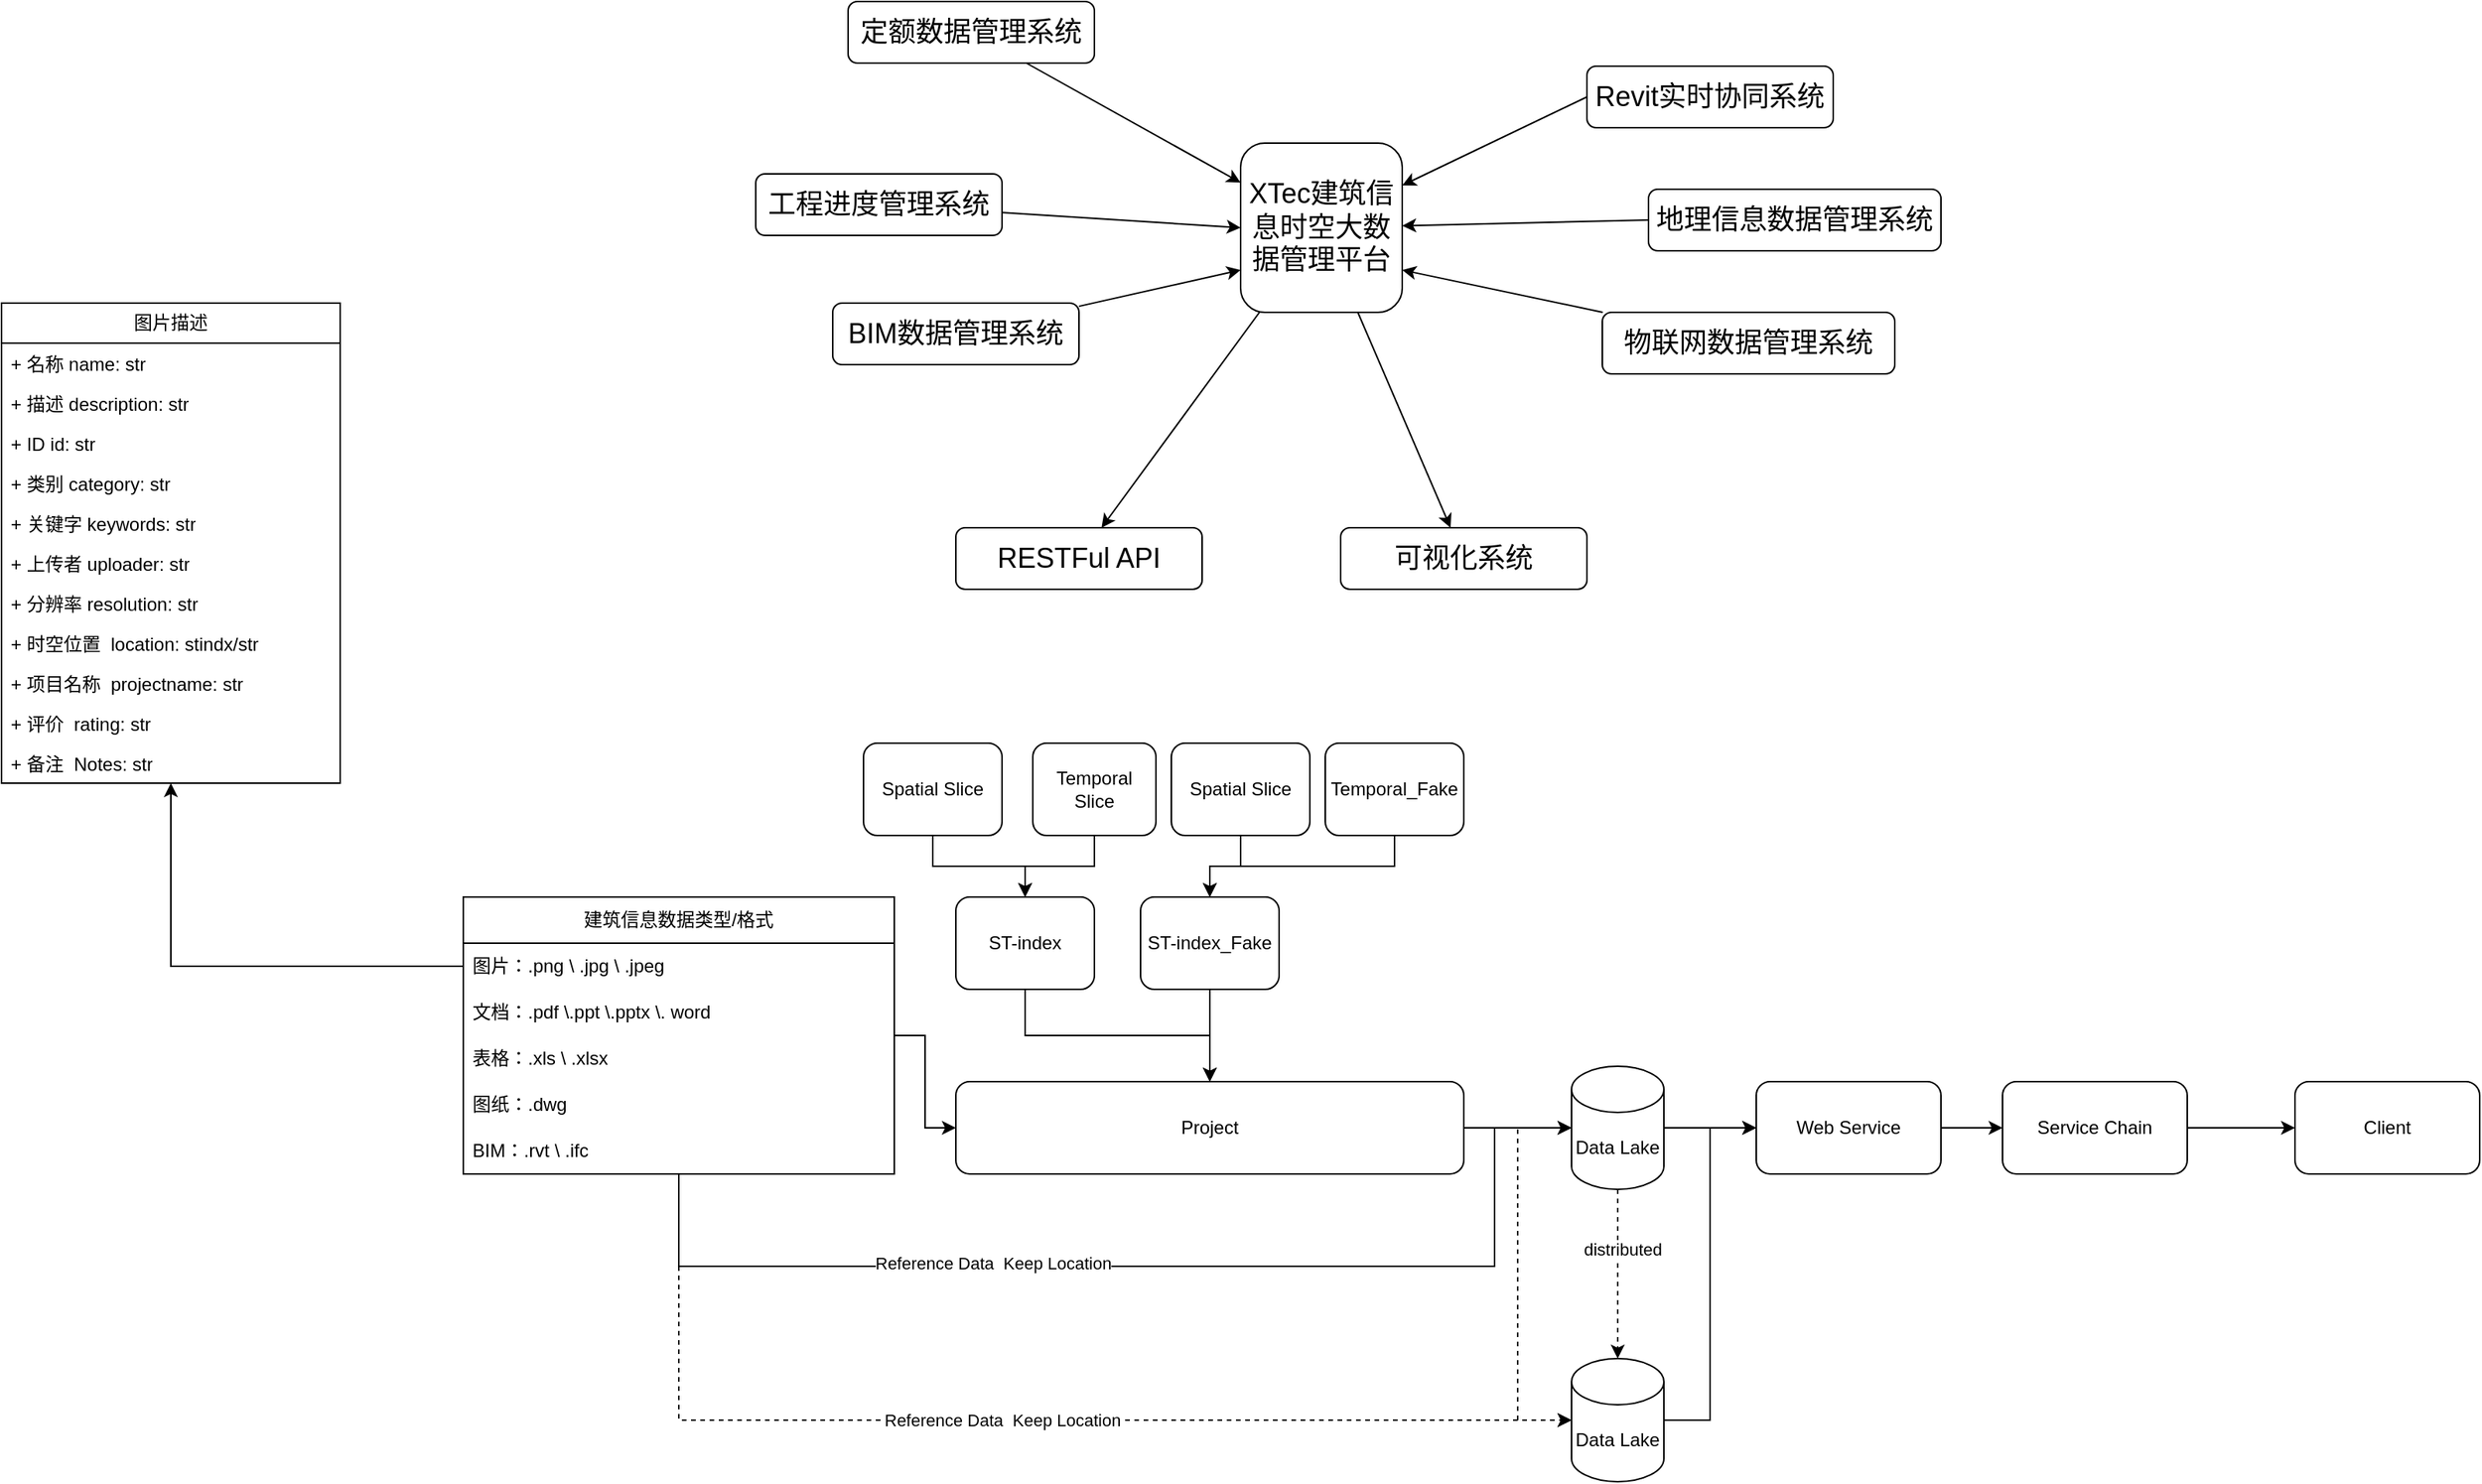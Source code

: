 <mxfile version="26.0.5">
  <diagram id="kzi67lXi-NrXoAS8o9gu" name="第 1 页">
    <mxGraphModel dx="2364" dy="628" grid="1" gridSize="10" guides="1" tooltips="1" connect="1" arrows="1" fold="1" page="1" pageScale="1" pageWidth="1169" pageHeight="827" math="0" shadow="0">
      <root>
        <mxCell id="0" />
        <mxCell id="1" parent="0" />
        <mxCell id="nltCtTxTrXQfKwKJxCPT-16" style="rounded=0;orthogonalLoop=1;jettySize=auto;html=1;" parent="1" source="nltCtTxTrXQfKwKJxCPT-1" target="nltCtTxTrXQfKwKJxCPT-15" edge="1">
          <mxGeometry relative="1" as="geometry" />
        </mxCell>
        <mxCell id="nltCtTxTrXQfKwKJxCPT-20" style="rounded=0;orthogonalLoop=1;jettySize=auto;html=1;" parent="1" source="nltCtTxTrXQfKwKJxCPT-1" target="nltCtTxTrXQfKwKJxCPT-19" edge="1">
          <mxGeometry relative="1" as="geometry" />
        </mxCell>
        <mxCell id="nltCtTxTrXQfKwKJxCPT-1" value="&lt;font style=&quot;font-size: 18px;&quot;&gt;XTec建筑信息时空大数据管理平台&lt;/font&gt;" style="rounded=1;whiteSpace=wrap;html=1;" parent="1" vertex="1">
          <mxGeometry x="585" y="310" width="105" height="110" as="geometry" />
        </mxCell>
        <mxCell id="nltCtTxTrXQfKwKJxCPT-3" style="rounded=0;orthogonalLoop=1;jettySize=auto;html=1;exitX=0;exitY=0.5;exitDx=0;exitDy=0;entryX=1;entryY=0.25;entryDx=0;entryDy=0;" parent="1" source="nltCtTxTrXQfKwKJxCPT-2" target="nltCtTxTrXQfKwKJxCPT-1" edge="1">
          <mxGeometry relative="1" as="geometry" />
        </mxCell>
        <mxCell id="nltCtTxTrXQfKwKJxCPT-2" value="&lt;div style=&quot;font-size: 18px;&quot;&gt;&lt;font style=&quot;font-size: 18px;&quot;&gt;Revit实时协同系统&lt;/font&gt;&lt;/div&gt;" style="rounded=1;whiteSpace=wrap;html=1;" parent="1" vertex="1">
          <mxGeometry x="810" y="260" width="160" height="40" as="geometry" />
        </mxCell>
        <mxCell id="nltCtTxTrXQfKwKJxCPT-5" style="rounded=0;orthogonalLoop=1;jettySize=auto;html=1;" parent="1" source="nltCtTxTrXQfKwKJxCPT-4" target="nltCtTxTrXQfKwKJxCPT-1" edge="1">
          <mxGeometry relative="1" as="geometry">
            <mxPoint x="560" y="340" as="targetPoint" />
          </mxGeometry>
        </mxCell>
        <mxCell id="nltCtTxTrXQfKwKJxCPT-4" value="&lt;div style=&quot;font-size: 18px;&quot;&gt;定额数据管理系统&lt;/div&gt;" style="rounded=1;whiteSpace=wrap;html=1;" parent="1" vertex="1">
          <mxGeometry x="330" y="218" width="160" height="40" as="geometry" />
        </mxCell>
        <mxCell id="nltCtTxTrXQfKwKJxCPT-7" style="rounded=0;orthogonalLoop=1;jettySize=auto;html=1;entryX=0;entryY=0.5;entryDx=0;entryDy=0;" parent="1" source="nltCtTxTrXQfKwKJxCPT-6" target="nltCtTxTrXQfKwKJxCPT-1" edge="1">
          <mxGeometry relative="1" as="geometry" />
        </mxCell>
        <mxCell id="nltCtTxTrXQfKwKJxCPT-6" value="&lt;font style=&quot;font-size: 18px;&quot;&gt;工程进度管理系统&lt;/font&gt;" style="rounded=1;whiteSpace=wrap;html=1;" parent="1" vertex="1">
          <mxGeometry x="270" y="330" width="160" height="40" as="geometry" />
        </mxCell>
        <mxCell id="nltCtTxTrXQfKwKJxCPT-13" style="rounded=0;orthogonalLoop=1;jettySize=auto;html=1;entryX=0;entryY=0.75;entryDx=0;entryDy=0;" parent="1" source="nltCtTxTrXQfKwKJxCPT-8" target="nltCtTxTrXQfKwKJxCPT-1" edge="1">
          <mxGeometry relative="1" as="geometry" />
        </mxCell>
        <mxCell id="nltCtTxTrXQfKwKJxCPT-8" value="&lt;font style=&quot;font-size: 18px;&quot;&gt;BIM数据管理系统&lt;/font&gt;" style="rounded=1;whiteSpace=wrap;html=1;" parent="1" vertex="1">
          <mxGeometry x="320" y="414" width="160" height="40" as="geometry" />
        </mxCell>
        <mxCell id="nltCtTxTrXQfKwKJxCPT-12" style="rounded=0;orthogonalLoop=1;jettySize=auto;html=1;exitX=0;exitY=0.5;exitDx=0;exitDy=0;" parent="1" source="nltCtTxTrXQfKwKJxCPT-11" target="nltCtTxTrXQfKwKJxCPT-1" edge="1">
          <mxGeometry relative="1" as="geometry" />
        </mxCell>
        <mxCell id="nltCtTxTrXQfKwKJxCPT-11" value="&lt;font style=&quot;font-size: 18px;&quot;&gt;地理信息数据管理系统&lt;/font&gt;" style="rounded=1;whiteSpace=wrap;html=1;" parent="1" vertex="1">
          <mxGeometry x="850" y="340" width="190" height="40" as="geometry" />
        </mxCell>
        <mxCell id="nltCtTxTrXQfKwKJxCPT-15" value="&lt;font style=&quot;font-size: 18px;&quot;&gt;RESTFul API&lt;/font&gt;" style="rounded=1;whiteSpace=wrap;html=1;" parent="1" vertex="1">
          <mxGeometry x="400" y="560" width="160" height="40" as="geometry" />
        </mxCell>
        <mxCell id="nltCtTxTrXQfKwKJxCPT-18" style="rounded=0;orthogonalLoop=1;jettySize=auto;html=1;entryX=1;entryY=0.75;entryDx=0;entryDy=0;" parent="1" source="nltCtTxTrXQfKwKJxCPT-17" target="nltCtTxTrXQfKwKJxCPT-1" edge="1">
          <mxGeometry relative="1" as="geometry" />
        </mxCell>
        <mxCell id="nltCtTxTrXQfKwKJxCPT-17" value="&lt;font style=&quot;font-size: 18px;&quot;&gt;物联网数据管理系统&lt;/font&gt;" style="rounded=1;whiteSpace=wrap;html=1;" parent="1" vertex="1">
          <mxGeometry x="820" y="420" width="190" height="40" as="geometry" />
        </mxCell>
        <mxCell id="nltCtTxTrXQfKwKJxCPT-19" value="&lt;font style=&quot;font-size: 18px;&quot;&gt;可视化系统&lt;/font&gt;" style="rounded=1;whiteSpace=wrap;html=1;" parent="1" vertex="1">
          <mxGeometry x="650" y="560" width="160" height="40" as="geometry" />
        </mxCell>
        <mxCell id="k4bysfWG0cwB1rlPcwAL-10" style="edgeStyle=orthogonalEdgeStyle;rounded=0;orthogonalLoop=1;jettySize=auto;html=1;" edge="1" parent="1" source="k4bysfWG0cwB1rlPcwAL-3" target="k4bysfWG0cwB1rlPcwAL-9">
          <mxGeometry relative="1" as="geometry" />
        </mxCell>
        <mxCell id="k4bysfWG0cwB1rlPcwAL-27" style="edgeStyle=orthogonalEdgeStyle;rounded=0;orthogonalLoop=1;jettySize=auto;html=1;entryX=0;entryY=0.5;entryDx=0;entryDy=0;entryPerimeter=0;" edge="1" parent="1" source="k4bysfWG0cwB1rlPcwAL-3" target="k4bysfWG0cwB1rlPcwAL-24">
          <mxGeometry relative="1" as="geometry">
            <mxPoint x="850" y="1230" as="targetPoint" />
            <Array as="points">
              <mxPoint x="220" y="1040" />
              <mxPoint x="750" y="1040" />
              <mxPoint x="750" y="950" />
            </Array>
          </mxGeometry>
        </mxCell>
        <mxCell id="k4bysfWG0cwB1rlPcwAL-28" value="&lt;div&gt;Reference Data&amp;nbsp; Keep Location&lt;/div&gt;" style="edgeLabel;html=1;align=center;verticalAlign=middle;resizable=0;points=[];" vertex="1" connectable="0" parent="k4bysfWG0cwB1rlPcwAL-27">
          <mxGeometry x="-0.278" y="2" relative="1" as="geometry">
            <mxPoint as="offset" />
          </mxGeometry>
        </mxCell>
        <mxCell id="k4bysfWG0cwB1rlPcwAL-42" style="edgeStyle=orthogonalEdgeStyle;rounded=0;orthogonalLoop=1;jettySize=auto;html=1;entryX=0;entryY=0.5;entryDx=0;entryDy=0;entryPerimeter=0;dashed=1;" edge="1" parent="1" source="k4bysfWG0cwB1rlPcwAL-3" target="k4bysfWG0cwB1rlPcwAL-37">
          <mxGeometry relative="1" as="geometry">
            <mxPoint x="690" y="1150" as="targetPoint" />
            <Array as="points">
              <mxPoint x="220" y="1140" />
            </Array>
          </mxGeometry>
        </mxCell>
        <mxCell id="k4bysfWG0cwB1rlPcwAL-3" value="建筑信息数据类型/格式" style="swimlane;fontStyle=0;childLayout=stackLayout;horizontal=1;startSize=30;horizontalStack=0;resizeParent=1;resizeParentMax=0;resizeLast=0;collapsible=1;marginBottom=0;whiteSpace=wrap;html=1;" vertex="1" parent="1">
          <mxGeometry x="80" y="800" width="280" height="180" as="geometry" />
        </mxCell>
        <mxCell id="k4bysfWG0cwB1rlPcwAL-4" value="图片：.png \ .jpg \ .jpeg" style="text;strokeColor=none;fillColor=none;align=left;verticalAlign=middle;spacingLeft=4;spacingRight=4;overflow=hidden;points=[[0,0.5],[1,0.5]];portConstraint=eastwest;rotatable=0;whiteSpace=wrap;html=1;" vertex="1" parent="k4bysfWG0cwB1rlPcwAL-3">
          <mxGeometry y="30" width="280" height="30" as="geometry" />
        </mxCell>
        <mxCell id="k4bysfWG0cwB1rlPcwAL-5" value="&lt;div&gt;文档：.pdf \.ppt \.pptx \. word&lt;/div&gt;" style="text;strokeColor=none;fillColor=none;align=left;verticalAlign=middle;spacingLeft=4;spacingRight=4;overflow=hidden;points=[[0,0.5],[1,0.5]];portConstraint=eastwest;rotatable=0;whiteSpace=wrap;html=1;" vertex="1" parent="k4bysfWG0cwB1rlPcwAL-3">
          <mxGeometry y="60" width="280" height="30" as="geometry" />
        </mxCell>
        <mxCell id="k4bysfWG0cwB1rlPcwAL-6" value="表格：.xls \ .xlsx" style="text;strokeColor=none;fillColor=none;align=left;verticalAlign=middle;spacingLeft=4;spacingRight=4;overflow=hidden;points=[[0,0.5],[1,0.5]];portConstraint=eastwest;rotatable=0;whiteSpace=wrap;html=1;" vertex="1" parent="k4bysfWG0cwB1rlPcwAL-3">
          <mxGeometry y="90" width="280" height="30" as="geometry" />
        </mxCell>
        <mxCell id="k4bysfWG0cwB1rlPcwAL-8" value="图纸：.dwg" style="text;strokeColor=none;fillColor=none;align=left;verticalAlign=middle;spacingLeft=4;spacingRight=4;overflow=hidden;points=[[0,0.5],[1,0.5]];portConstraint=eastwest;rotatable=0;whiteSpace=wrap;html=1;" vertex="1" parent="k4bysfWG0cwB1rlPcwAL-3">
          <mxGeometry y="120" width="280" height="30" as="geometry" />
        </mxCell>
        <mxCell id="k4bysfWG0cwB1rlPcwAL-7" value="BIM：.rvt \ .ifc" style="text;strokeColor=none;fillColor=none;align=left;verticalAlign=middle;spacingLeft=4;spacingRight=4;overflow=hidden;points=[[0,0.5],[1,0.5]];portConstraint=eastwest;rotatable=0;whiteSpace=wrap;html=1;" vertex="1" parent="k4bysfWG0cwB1rlPcwAL-3">
          <mxGeometry y="150" width="280" height="30" as="geometry" />
        </mxCell>
        <mxCell id="k4bysfWG0cwB1rlPcwAL-25" style="edgeStyle=orthogonalEdgeStyle;rounded=0;orthogonalLoop=1;jettySize=auto;html=1;" edge="1" parent="1" source="k4bysfWG0cwB1rlPcwAL-9" target="k4bysfWG0cwB1rlPcwAL-24">
          <mxGeometry relative="1" as="geometry" />
        </mxCell>
        <mxCell id="k4bysfWG0cwB1rlPcwAL-9" value="Project" style="rounded=1;whiteSpace=wrap;html=1;" vertex="1" parent="1">
          <mxGeometry x="400" y="920" width="330" height="60" as="geometry" />
        </mxCell>
        <mxCell id="k4bysfWG0cwB1rlPcwAL-12" value="" style="edgeStyle=orthogonalEdgeStyle;rounded=0;orthogonalLoop=1;jettySize=auto;html=1;" edge="1" parent="1" source="k4bysfWG0cwB1rlPcwAL-11" target="k4bysfWG0cwB1rlPcwAL-9">
          <mxGeometry relative="1" as="geometry" />
        </mxCell>
        <mxCell id="k4bysfWG0cwB1rlPcwAL-11" value="ST-index" style="rounded=1;whiteSpace=wrap;html=1;" vertex="1" parent="1">
          <mxGeometry x="400" y="800" width="90" height="60" as="geometry" />
        </mxCell>
        <mxCell id="k4bysfWG0cwB1rlPcwAL-14" style="edgeStyle=orthogonalEdgeStyle;rounded=0;orthogonalLoop=1;jettySize=auto;html=1;" edge="1" parent="1" source="k4bysfWG0cwB1rlPcwAL-13" target="k4bysfWG0cwB1rlPcwAL-9">
          <mxGeometry relative="1" as="geometry" />
        </mxCell>
        <mxCell id="k4bysfWG0cwB1rlPcwAL-13" value="ST-index_Fake" style="rounded=1;whiteSpace=wrap;html=1;" vertex="1" parent="1">
          <mxGeometry x="520" y="800" width="90" height="60" as="geometry" />
        </mxCell>
        <mxCell id="k4bysfWG0cwB1rlPcwAL-17" style="edgeStyle=orthogonalEdgeStyle;rounded=0;orthogonalLoop=1;jettySize=auto;html=1;" edge="1" parent="1" source="k4bysfWG0cwB1rlPcwAL-15" target="k4bysfWG0cwB1rlPcwAL-11">
          <mxGeometry relative="1" as="geometry" />
        </mxCell>
        <mxCell id="k4bysfWG0cwB1rlPcwAL-15" value="Spatial Slice" style="rounded=1;whiteSpace=wrap;html=1;" vertex="1" parent="1">
          <mxGeometry x="340" y="700" width="90" height="60" as="geometry" />
        </mxCell>
        <mxCell id="k4bysfWG0cwB1rlPcwAL-19" style="edgeStyle=orthogonalEdgeStyle;rounded=0;orthogonalLoop=1;jettySize=auto;html=1;" edge="1" parent="1" source="k4bysfWG0cwB1rlPcwAL-16" target="k4bysfWG0cwB1rlPcwAL-11">
          <mxGeometry relative="1" as="geometry" />
        </mxCell>
        <mxCell id="k4bysfWG0cwB1rlPcwAL-16" value="Temporal Slice" style="rounded=1;whiteSpace=wrap;html=1;" vertex="1" parent="1">
          <mxGeometry x="450" y="700" width="80" height="60" as="geometry" />
        </mxCell>
        <mxCell id="k4bysfWG0cwB1rlPcwAL-21" style="edgeStyle=orthogonalEdgeStyle;rounded=0;orthogonalLoop=1;jettySize=auto;html=1;" edge="1" parent="1" source="k4bysfWG0cwB1rlPcwAL-20" target="k4bysfWG0cwB1rlPcwAL-13">
          <mxGeometry relative="1" as="geometry" />
        </mxCell>
        <mxCell id="k4bysfWG0cwB1rlPcwAL-20" value="Spatial Slice" style="rounded=1;whiteSpace=wrap;html=1;" vertex="1" parent="1">
          <mxGeometry x="540" y="700" width="90" height="60" as="geometry" />
        </mxCell>
        <mxCell id="k4bysfWG0cwB1rlPcwAL-23" style="edgeStyle=orthogonalEdgeStyle;rounded=0;orthogonalLoop=1;jettySize=auto;html=1;exitX=0.5;exitY=1;exitDx=0;exitDy=0;" edge="1" parent="1" source="k4bysfWG0cwB1rlPcwAL-22" target="k4bysfWG0cwB1rlPcwAL-13">
          <mxGeometry relative="1" as="geometry" />
        </mxCell>
        <mxCell id="k4bysfWG0cwB1rlPcwAL-22" value="Temporal_Fake" style="rounded=1;whiteSpace=wrap;html=1;" vertex="1" parent="1">
          <mxGeometry x="640" y="700" width="90" height="60" as="geometry" />
        </mxCell>
        <mxCell id="k4bysfWG0cwB1rlPcwAL-30" style="edgeStyle=orthogonalEdgeStyle;rounded=0;orthogonalLoop=1;jettySize=auto;html=1;" edge="1" parent="1" source="k4bysfWG0cwB1rlPcwAL-24" target="k4bysfWG0cwB1rlPcwAL-29">
          <mxGeometry relative="1" as="geometry" />
        </mxCell>
        <mxCell id="k4bysfWG0cwB1rlPcwAL-38" style="edgeStyle=orthogonalEdgeStyle;rounded=0;orthogonalLoop=1;jettySize=auto;html=1;dashed=1;" edge="1" parent="1" source="k4bysfWG0cwB1rlPcwAL-24" target="k4bysfWG0cwB1rlPcwAL-37">
          <mxGeometry relative="1" as="geometry" />
        </mxCell>
        <mxCell id="k4bysfWG0cwB1rlPcwAL-39" value="distributed" style="edgeLabel;html=1;align=center;verticalAlign=middle;resizable=0;points=[];" vertex="1" connectable="0" parent="k4bysfWG0cwB1rlPcwAL-38">
          <mxGeometry x="-0.297" y="3" relative="1" as="geometry">
            <mxPoint as="offset" />
          </mxGeometry>
        </mxCell>
        <mxCell id="k4bysfWG0cwB1rlPcwAL-24" value="Data Lake" style="shape=cylinder3;whiteSpace=wrap;html=1;boundedLbl=1;backgroundOutline=1;size=15;" vertex="1" parent="1">
          <mxGeometry x="800" y="910" width="60" height="80" as="geometry" />
        </mxCell>
        <mxCell id="k4bysfWG0cwB1rlPcwAL-32" style="edgeStyle=orthogonalEdgeStyle;rounded=0;orthogonalLoop=1;jettySize=auto;html=1;" edge="1" parent="1" source="k4bysfWG0cwB1rlPcwAL-29" target="k4bysfWG0cwB1rlPcwAL-31">
          <mxGeometry relative="1" as="geometry" />
        </mxCell>
        <mxCell id="k4bysfWG0cwB1rlPcwAL-29" value="Web Service" style="rounded=1;whiteSpace=wrap;html=1;" vertex="1" parent="1">
          <mxGeometry x="920" y="920" width="120" height="60" as="geometry" />
        </mxCell>
        <mxCell id="k4bysfWG0cwB1rlPcwAL-34" style="edgeStyle=orthogonalEdgeStyle;rounded=0;orthogonalLoop=1;jettySize=auto;html=1;entryX=0;entryY=0.5;entryDx=0;entryDy=0;" edge="1" parent="1" source="k4bysfWG0cwB1rlPcwAL-31" target="k4bysfWG0cwB1rlPcwAL-33">
          <mxGeometry relative="1" as="geometry" />
        </mxCell>
        <mxCell id="k4bysfWG0cwB1rlPcwAL-31" value="Service Chain" style="rounded=1;whiteSpace=wrap;html=1;" vertex="1" parent="1">
          <mxGeometry x="1080" y="920" width="120" height="60" as="geometry" />
        </mxCell>
        <mxCell id="k4bysfWG0cwB1rlPcwAL-33" value="Client" style="rounded=1;whiteSpace=wrap;html=1;" vertex="1" parent="1">
          <mxGeometry x="1270" y="920" width="120" height="60" as="geometry" />
        </mxCell>
        <mxCell id="k4bysfWG0cwB1rlPcwAL-40" style="edgeStyle=orthogonalEdgeStyle;rounded=0;orthogonalLoop=1;jettySize=auto;html=1;entryX=0;entryY=0.5;entryDx=0;entryDy=0;" edge="1" parent="1" source="k4bysfWG0cwB1rlPcwAL-37" target="k4bysfWG0cwB1rlPcwAL-29">
          <mxGeometry relative="1" as="geometry" />
        </mxCell>
        <mxCell id="k4bysfWG0cwB1rlPcwAL-37" value="Data Lake" style="shape=cylinder3;whiteSpace=wrap;html=1;boundedLbl=1;backgroundOutline=1;size=15;" vertex="1" parent="1">
          <mxGeometry x="800" y="1100" width="60" height="80" as="geometry" />
        </mxCell>
        <mxCell id="k4bysfWG0cwB1rlPcwAL-41" style="edgeStyle=orthogonalEdgeStyle;rounded=0;orthogonalLoop=1;jettySize=auto;html=1;entryX=0;entryY=0.5;entryDx=0;entryDy=0;entryPerimeter=0;dashed=1;" edge="1" parent="1" source="k4bysfWG0cwB1rlPcwAL-9" target="k4bysfWG0cwB1rlPcwAL-37">
          <mxGeometry relative="1" as="geometry" />
        </mxCell>
        <mxCell id="k4bysfWG0cwB1rlPcwAL-43" value="&lt;div&gt;Reference Data&amp;nbsp; Keep Location&lt;/div&gt;" style="edgeLabel;html=1;align=center;verticalAlign=middle;resizable=0;points=[];" vertex="1" connectable="0" parent="1">
          <mxGeometry x="430.003" y="1140" as="geometry" />
        </mxCell>
        <mxCell id="k4bysfWG0cwB1rlPcwAL-45" value="图片描述" style="swimlane;fontStyle=0;childLayout=stackLayout;horizontal=1;startSize=26;fillColor=none;horizontalStack=0;resizeParent=1;resizeParentMax=0;resizeLast=0;collapsible=1;marginBottom=0;whiteSpace=wrap;html=1;" vertex="1" parent="1">
          <mxGeometry x="-220" y="414" width="220" height="312" as="geometry" />
        </mxCell>
        <mxCell id="k4bysfWG0cwB1rlPcwAL-46" value="+ 名称 name: str" style="text;strokeColor=none;fillColor=none;align=left;verticalAlign=top;spacingLeft=4;spacingRight=4;overflow=hidden;rotatable=0;points=[[0,0.5],[1,0.5]];portConstraint=eastwest;whiteSpace=wrap;html=1;" vertex="1" parent="k4bysfWG0cwB1rlPcwAL-45">
          <mxGeometry y="26" width="220" height="26" as="geometry" />
        </mxCell>
        <mxCell id="k4bysfWG0cwB1rlPcwAL-47" value="&lt;div&gt;+ 描述 description: str&lt;/div&gt;&lt;div&gt;&lt;br&gt;&lt;/div&gt;" style="text;strokeColor=none;fillColor=none;align=left;verticalAlign=top;spacingLeft=4;spacingRight=4;overflow=hidden;rotatable=0;points=[[0,0.5],[1,0.5]];portConstraint=eastwest;whiteSpace=wrap;html=1;" vertex="1" parent="k4bysfWG0cwB1rlPcwAL-45">
          <mxGeometry y="52" width="220" height="26" as="geometry" />
        </mxCell>
        <mxCell id="k4bysfWG0cwB1rlPcwAL-48" value="+ ID id: str" style="text;strokeColor=none;fillColor=none;align=left;verticalAlign=top;spacingLeft=4;spacingRight=4;overflow=hidden;rotatable=0;points=[[0,0.5],[1,0.5]];portConstraint=eastwest;whiteSpace=wrap;html=1;" vertex="1" parent="k4bysfWG0cwB1rlPcwAL-45">
          <mxGeometry y="78" width="220" height="26" as="geometry" />
        </mxCell>
        <mxCell id="k4bysfWG0cwB1rlPcwAL-52" value="+ 类别 category: str" style="text;strokeColor=none;fillColor=none;align=left;verticalAlign=top;spacingLeft=4;spacingRight=4;overflow=hidden;rotatable=0;points=[[0,0.5],[1,0.5]];portConstraint=eastwest;whiteSpace=wrap;html=1;" vertex="1" parent="k4bysfWG0cwB1rlPcwAL-45">
          <mxGeometry y="104" width="220" height="26" as="geometry" />
        </mxCell>
        <mxCell id="k4bysfWG0cwB1rlPcwAL-53" value="+ 关键字 keywords: str" style="text;strokeColor=none;fillColor=none;align=left;verticalAlign=top;spacingLeft=4;spacingRight=4;overflow=hidden;rotatable=0;points=[[0,0.5],[1,0.5]];portConstraint=eastwest;whiteSpace=wrap;html=1;" vertex="1" parent="k4bysfWG0cwB1rlPcwAL-45">
          <mxGeometry y="130" width="220" height="26" as="geometry" />
        </mxCell>
        <mxCell id="k4bysfWG0cwB1rlPcwAL-57" value="+ 上传者 uploader: str" style="text;strokeColor=none;fillColor=none;align=left;verticalAlign=top;spacingLeft=4;spacingRight=4;overflow=hidden;rotatable=0;points=[[0,0.5],[1,0.5]];portConstraint=eastwest;whiteSpace=wrap;html=1;" vertex="1" parent="k4bysfWG0cwB1rlPcwAL-45">
          <mxGeometry y="156" width="220" height="26" as="geometry" />
        </mxCell>
        <mxCell id="k4bysfWG0cwB1rlPcwAL-58" value="+ 分辨率 resolution: str" style="text;strokeColor=none;fillColor=none;align=left;verticalAlign=top;spacingLeft=4;spacingRight=4;overflow=hidden;rotatable=0;points=[[0,0.5],[1,0.5]];portConstraint=eastwest;whiteSpace=wrap;html=1;" vertex="1" parent="k4bysfWG0cwB1rlPcwAL-45">
          <mxGeometry y="182" width="220" height="26" as="geometry" />
        </mxCell>
        <mxCell id="k4bysfWG0cwB1rlPcwAL-59" value="+ 时空位置&amp;nbsp; location: stindx/str" style="text;strokeColor=none;fillColor=none;align=left;verticalAlign=top;spacingLeft=4;spacingRight=4;overflow=hidden;rotatable=0;points=[[0,0.5],[1,0.5]];portConstraint=eastwest;whiteSpace=wrap;html=1;" vertex="1" parent="k4bysfWG0cwB1rlPcwAL-45">
          <mxGeometry y="208" width="220" height="26" as="geometry" />
        </mxCell>
        <mxCell id="k4bysfWG0cwB1rlPcwAL-60" value="+ 项目名称&amp;nbsp; projectname: str" style="text;strokeColor=none;fillColor=none;align=left;verticalAlign=top;spacingLeft=4;spacingRight=4;overflow=hidden;rotatable=0;points=[[0,0.5],[1,0.5]];portConstraint=eastwest;whiteSpace=wrap;html=1;" vertex="1" parent="k4bysfWG0cwB1rlPcwAL-45">
          <mxGeometry y="234" width="220" height="26" as="geometry" />
        </mxCell>
        <mxCell id="k4bysfWG0cwB1rlPcwAL-61" value="+ 评价&amp;nbsp; rating: str" style="text;strokeColor=none;fillColor=none;align=left;verticalAlign=top;spacingLeft=4;spacingRight=4;overflow=hidden;rotatable=0;points=[[0,0.5],[1,0.5]];portConstraint=eastwest;whiteSpace=wrap;html=1;" vertex="1" parent="k4bysfWG0cwB1rlPcwAL-45">
          <mxGeometry y="260" width="220" height="26" as="geometry" />
        </mxCell>
        <mxCell id="k4bysfWG0cwB1rlPcwAL-62" value="+ 备注&amp;nbsp; Notes: str" style="text;strokeColor=none;fillColor=none;align=left;verticalAlign=top;spacingLeft=4;spacingRight=4;overflow=hidden;rotatable=0;points=[[0,0.5],[1,0.5]];portConstraint=eastwest;whiteSpace=wrap;html=1;" vertex="1" parent="k4bysfWG0cwB1rlPcwAL-45">
          <mxGeometry y="286" width="220" height="26" as="geometry" />
        </mxCell>
        <mxCell id="k4bysfWG0cwB1rlPcwAL-49" style="edgeStyle=orthogonalEdgeStyle;rounded=0;orthogonalLoop=1;jettySize=auto;html=1;" edge="1" parent="1" source="k4bysfWG0cwB1rlPcwAL-4" target="k4bysfWG0cwB1rlPcwAL-45">
          <mxGeometry relative="1" as="geometry" />
        </mxCell>
      </root>
    </mxGraphModel>
  </diagram>
</mxfile>
